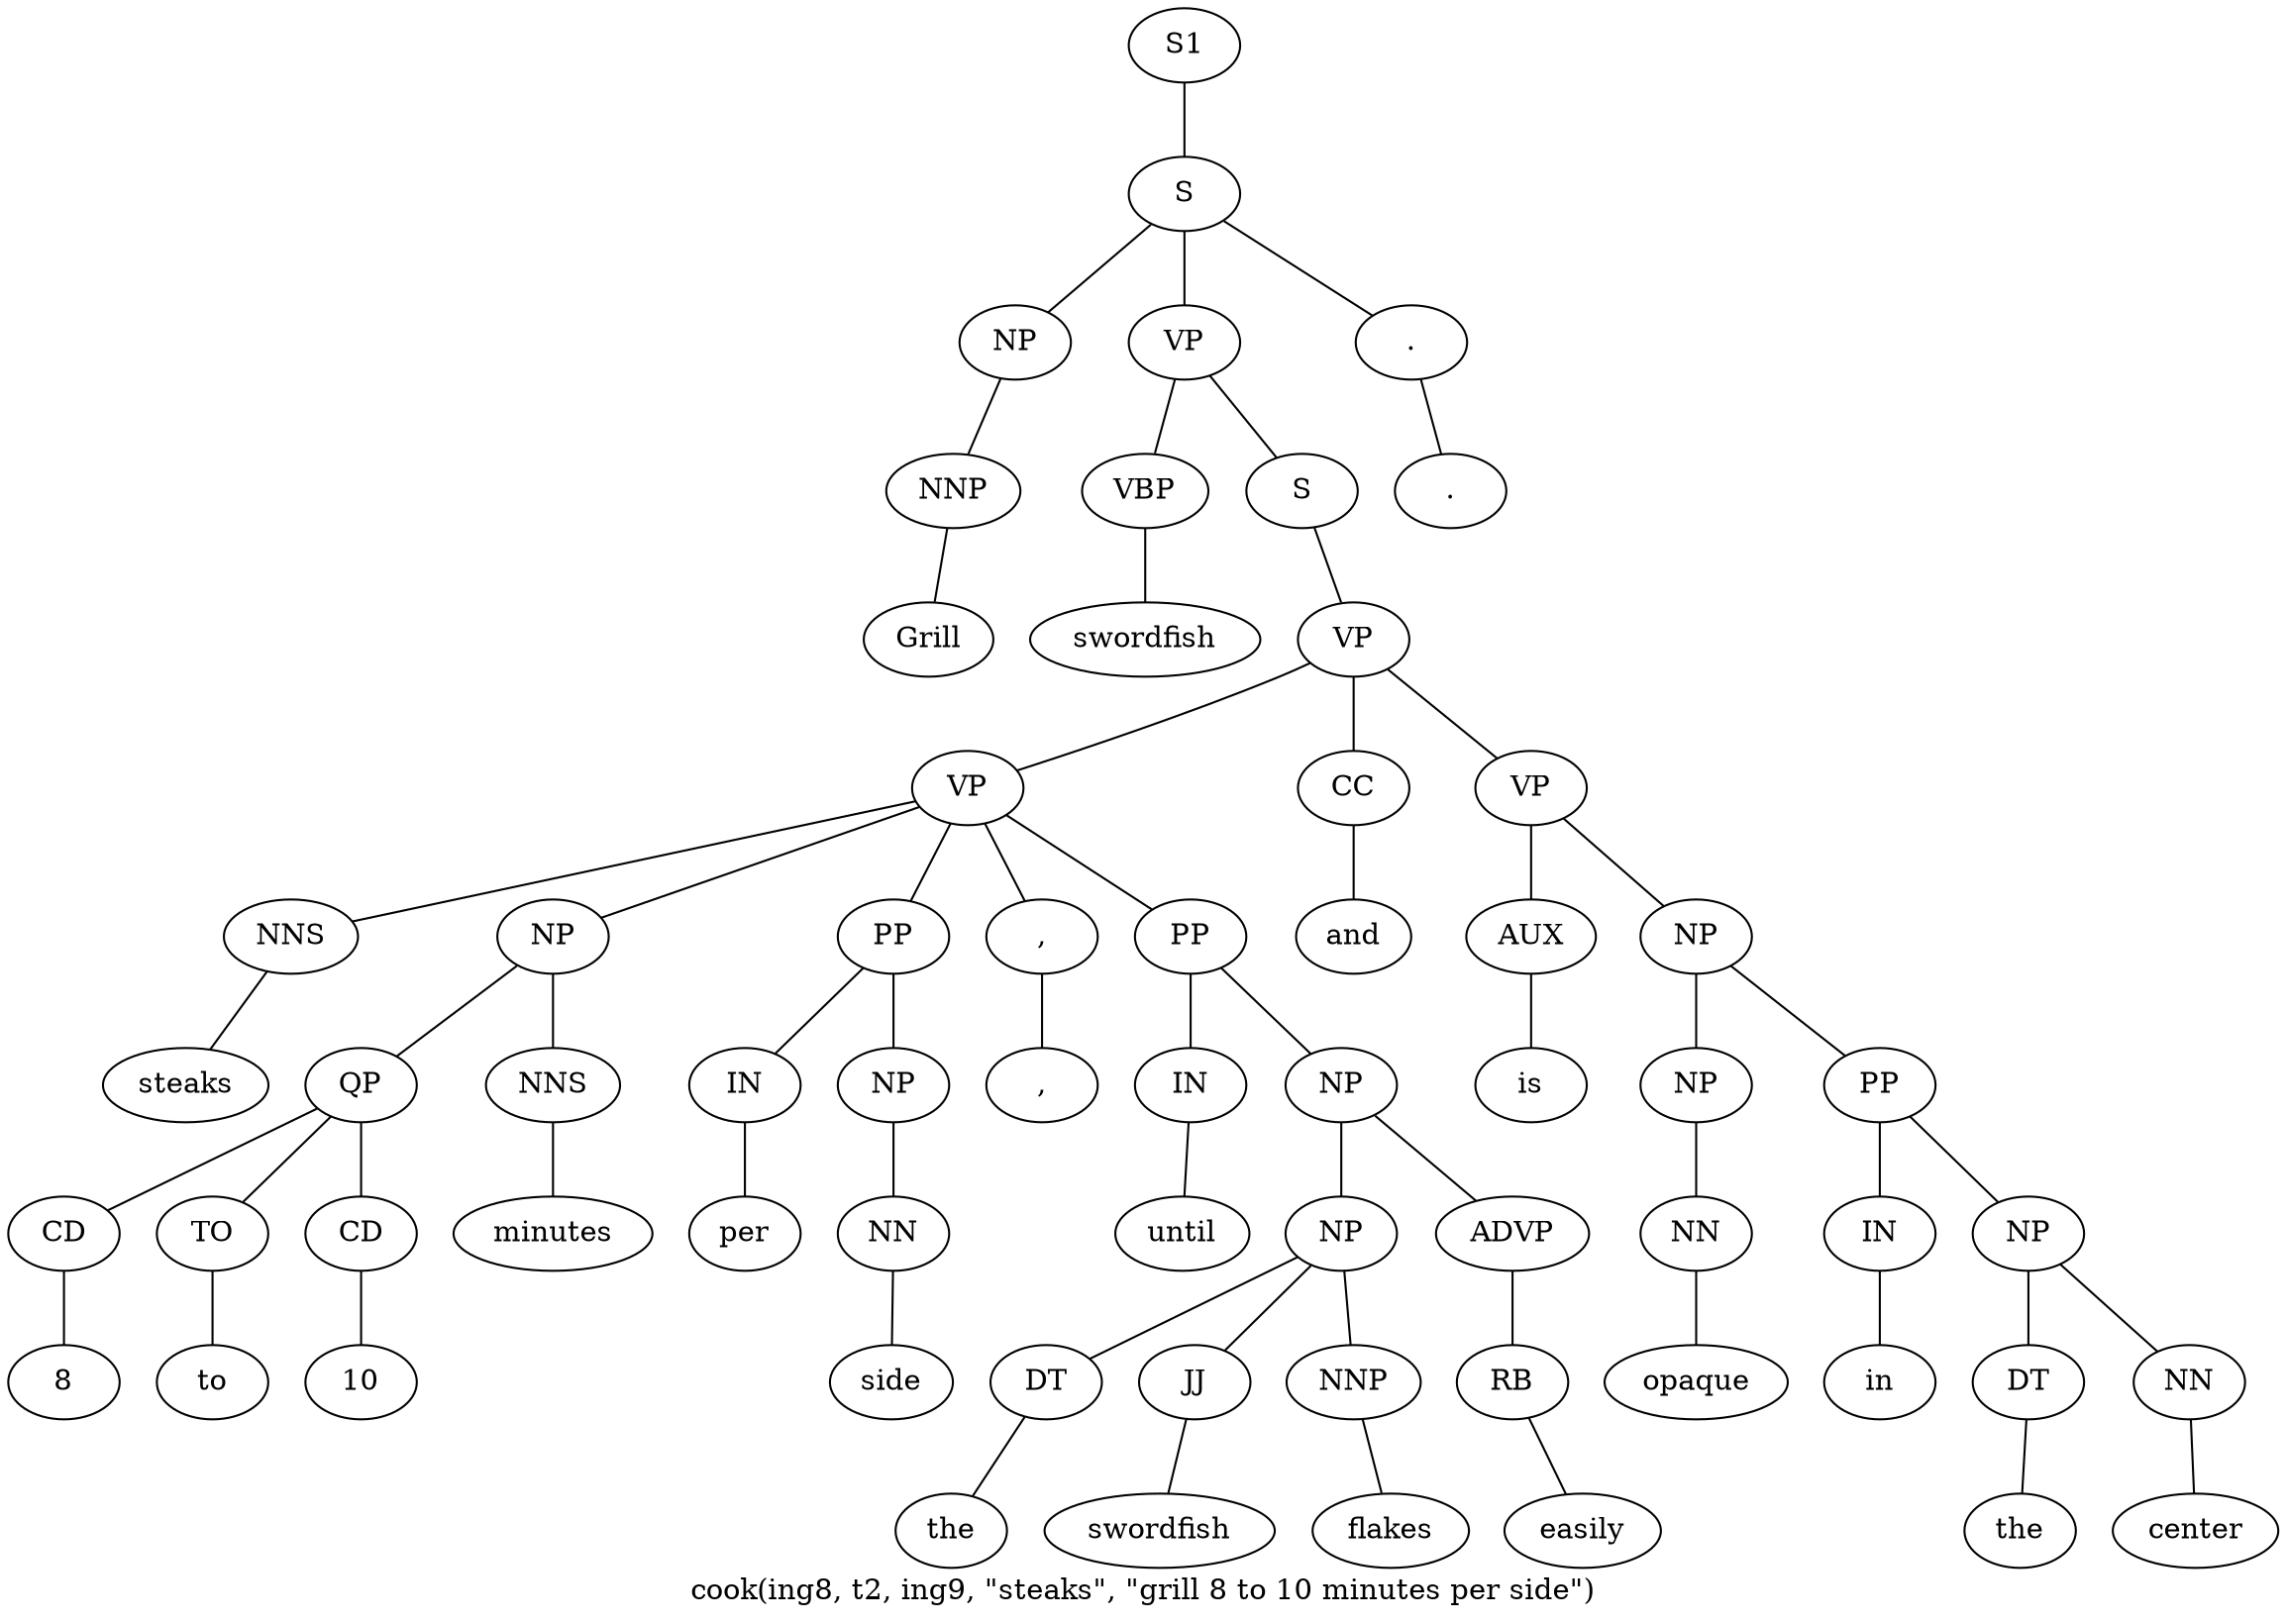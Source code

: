 graph SyntaxGraph {
	label = "cook(ing8, t2, ing9, \"steaks\", \"grill 8 to 10 minutes per side\")";
	Node0 [label="S1"];
	Node1 [label="S"];
	Node2 [label="NP"];
	Node3 [label="NNP"];
	Node4 [label="Grill"];
	Node5 [label="VP"];
	Node6 [label="VBP"];
	Node7 [label="swordfish"];
	Node8 [label="S"];
	Node9 [label="VP"];
	Node10 [label="VP"];
	Node11 [label="NNS"];
	Node12 [label="steaks"];
	Node13 [label="NP"];
	Node14 [label="QP"];
	Node15 [label="CD"];
	Node16 [label="8"];
	Node17 [label="TO"];
	Node18 [label="to"];
	Node19 [label="CD"];
	Node20 [label="10"];
	Node21 [label="NNS"];
	Node22 [label="minutes"];
	Node23 [label="PP"];
	Node24 [label="IN"];
	Node25 [label="per"];
	Node26 [label="NP"];
	Node27 [label="NN"];
	Node28 [label="side"];
	Node29 [label=","];
	Node30 [label=","];
	Node31 [label="PP"];
	Node32 [label="IN"];
	Node33 [label="until"];
	Node34 [label="NP"];
	Node35 [label="NP"];
	Node36 [label="DT"];
	Node37 [label="the"];
	Node38 [label="JJ"];
	Node39 [label="swordfish"];
	Node40 [label="NNP"];
	Node41 [label="flakes"];
	Node42 [label="ADVP"];
	Node43 [label="RB"];
	Node44 [label="easily"];
	Node45 [label="CC"];
	Node46 [label="and"];
	Node47 [label="VP"];
	Node48 [label="AUX"];
	Node49 [label="is"];
	Node50 [label="NP"];
	Node51 [label="NP"];
	Node52 [label="NN"];
	Node53 [label="opaque"];
	Node54 [label="PP"];
	Node55 [label="IN"];
	Node56 [label="in"];
	Node57 [label="NP"];
	Node58 [label="DT"];
	Node59 [label="the"];
	Node60 [label="NN"];
	Node61 [label="center"];
	Node62 [label="."];
	Node63 [label="."];

	Node0 -- Node1;
	Node1 -- Node2;
	Node1 -- Node5;
	Node1 -- Node62;
	Node2 -- Node3;
	Node3 -- Node4;
	Node5 -- Node6;
	Node5 -- Node8;
	Node6 -- Node7;
	Node8 -- Node9;
	Node9 -- Node10;
	Node9 -- Node45;
	Node9 -- Node47;
	Node10 -- Node11;
	Node10 -- Node13;
	Node10 -- Node23;
	Node10 -- Node29;
	Node10 -- Node31;
	Node11 -- Node12;
	Node13 -- Node14;
	Node13 -- Node21;
	Node14 -- Node15;
	Node14 -- Node17;
	Node14 -- Node19;
	Node15 -- Node16;
	Node17 -- Node18;
	Node19 -- Node20;
	Node21 -- Node22;
	Node23 -- Node24;
	Node23 -- Node26;
	Node24 -- Node25;
	Node26 -- Node27;
	Node27 -- Node28;
	Node29 -- Node30;
	Node31 -- Node32;
	Node31 -- Node34;
	Node32 -- Node33;
	Node34 -- Node35;
	Node34 -- Node42;
	Node35 -- Node36;
	Node35 -- Node38;
	Node35 -- Node40;
	Node36 -- Node37;
	Node38 -- Node39;
	Node40 -- Node41;
	Node42 -- Node43;
	Node43 -- Node44;
	Node45 -- Node46;
	Node47 -- Node48;
	Node47 -- Node50;
	Node48 -- Node49;
	Node50 -- Node51;
	Node50 -- Node54;
	Node51 -- Node52;
	Node52 -- Node53;
	Node54 -- Node55;
	Node54 -- Node57;
	Node55 -- Node56;
	Node57 -- Node58;
	Node57 -- Node60;
	Node58 -- Node59;
	Node60 -- Node61;
	Node62 -- Node63;
}